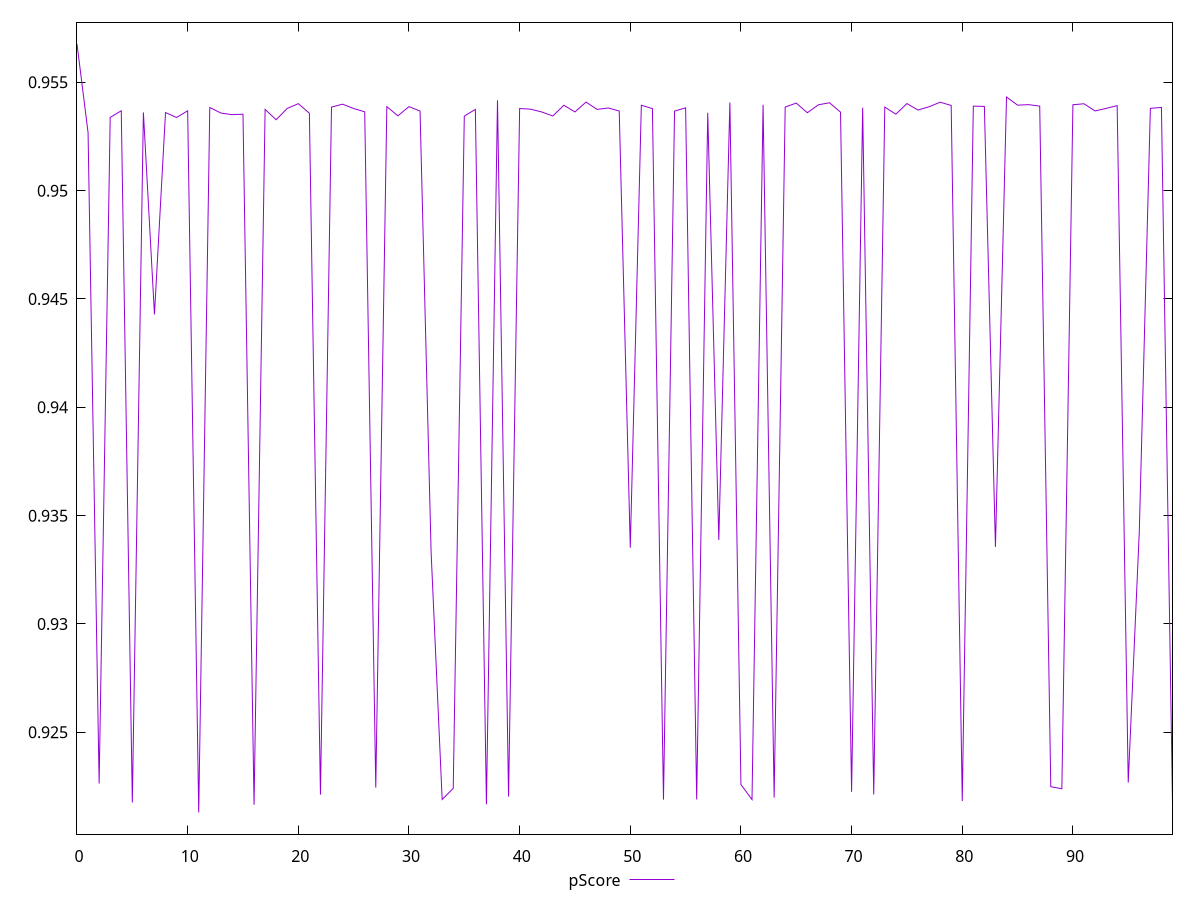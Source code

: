 reset

$pScore <<EOF
0 0.9567701181098782
1 0.9526746319615822
2 0.9226339913711887
3 0.9533804645446322
4 0.9536857683993258
5 0.9217586388320811
6 0.9536112134052196
7 0.9442885434932313
8 0.9536041136251061
9 0.9533774681550927
10 0.9536848320798511
11 0.9212994102952925
12 0.9538381776320723
13 0.9535824822087786
14 0.9535077567602076
15 0.953528330186576
16 0.9216534785154227
17 0.9537488500422543
18 0.953272568572186
19 0.9537953325469813
20 0.9540148890400313
21 0.9535734810007503
22 0.9221221426460229
23 0.9538564674136915
24 0.9539912516599369
25 0.9537914873524517
26 0.9536381538096947
27 0.9224464176850977
28 0.9538770411133519
29 0.9534526248705129
30 0.9538786171902102
31 0.9536746137522698
32 0.9333196635245691
33 0.921898787869246
34 0.9224111316768837
35 0.9534404267035914
36 0.9537507561916667
37 0.9216741439160977
38 0.9541705165867591
39 0.922032666884805
40 0.9537911016536029
41 0.9537601926879169
42 0.9536305645974401
43 0.9534462853511225
44 0.9539427534577888
45 0.9536339728084755
46 0.9540870961309129
47 0.9537496920282007
48 0.9538156422583224
49 0.9536772825874162
50 0.9335228381869228
51 0.9539422052135078
52 0.9537887874197584
53 0.9218933714979525
54 0.95367094980577
55 0.9538214724179372
56 0.921900128133947
57 0.953591283154801
58 0.9338764926030244
59 0.9540695253264229
60 0.9225908106173553
61 0.9218947354647882
62 0.9539662076270112
63 0.9219846897517883
64 0.9538598188985722
65 0.9540403714344207
66 0.9535950915082478
67 0.9539622660575976
68 0.9540562717645418
69 0.9536242045423943
70 0.9222497058576872
71 0.9538282717629941
72 0.9221296443657636
73 0.9538563739904076
74 0.9535297961564657
75 0.9540189677280579
76 0.9537216793440335
77 0.9538706547510446
78 0.9540819731874528
79 0.9539321844810605
80 0.9218283199579904
81 0.9538993483330922
82 0.9538883297767144
83 0.9335562171117189
84 0.9543204751692187
85 0.9539462411324291
86 0.9539691928222178
87 0.9539019043178762
88 0.9224898378462452
89 0.9223928333017862
90 0.95396522808439
91 0.9540096097283219
92 0.9536781487683841
93 0.9537952857980542
94 0.9539238775922063
95 0.9226823504159873
96 0.9342758187339053
97 0.9537964311385625
98 0.9538412729533743
99 0.9217304003380457
EOF

set key outside below
set xrange [0:99]
set yrange [0.9202994102952925:0.9577701181098782]
set trange [0.9202994102952925:0.9577701181098782]
set terminal svg size 640, 500 enhanced background rgb 'white'
set output "report_00008_2021-01-22T20:58:29.167/first-contentful-paint/samples/pages+cached/pScore/values.svg"

plot $pScore title "pScore" with line

reset
